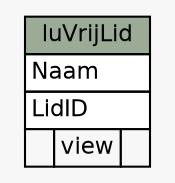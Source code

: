 // dot 2.40.1 on Linux 4.19.0-5-amd64
// SchemaSpy rev 590
digraph "luVrijLid" {
  graph [
    rankdir="RL"
    bgcolor="#f7f7f7"
    nodesep="0.18"
    ranksep="0.46"
    fontname="Helvetica"
    fontsize="11"
  ];
  node [
    fontname="Helvetica"
    fontsize="11"
    shape="plaintext"
  ];
  edge [
    arrowsize="0.8"
  ];
  "luVrijLid" [
    label=<
    <TABLE BORDER="0" CELLBORDER="1" CELLSPACING="0" BGCOLOR="#ffffff">
      <TR><TD COLSPAN="3" BGCOLOR="#9bab96" ALIGN="CENTER">luVrijLid</TD></TR>
      <TR><TD PORT="Naam" COLSPAN="3" ALIGN="LEFT">Naam</TD></TR>
      <TR><TD PORT="LidID" COLSPAN="3" ALIGN="LEFT">LidID</TD></TR>
      <TR><TD ALIGN="LEFT" BGCOLOR="#f7f7f7">  </TD><TD ALIGN="RIGHT" BGCOLOR="#f7f7f7">view</TD><TD ALIGN="RIGHT" BGCOLOR="#f7f7f7">  </TD></TR>
    </TABLE>>
    URL="tables/luVrijLid.html"
    tooltip="luVrijLid"
  ];
}
